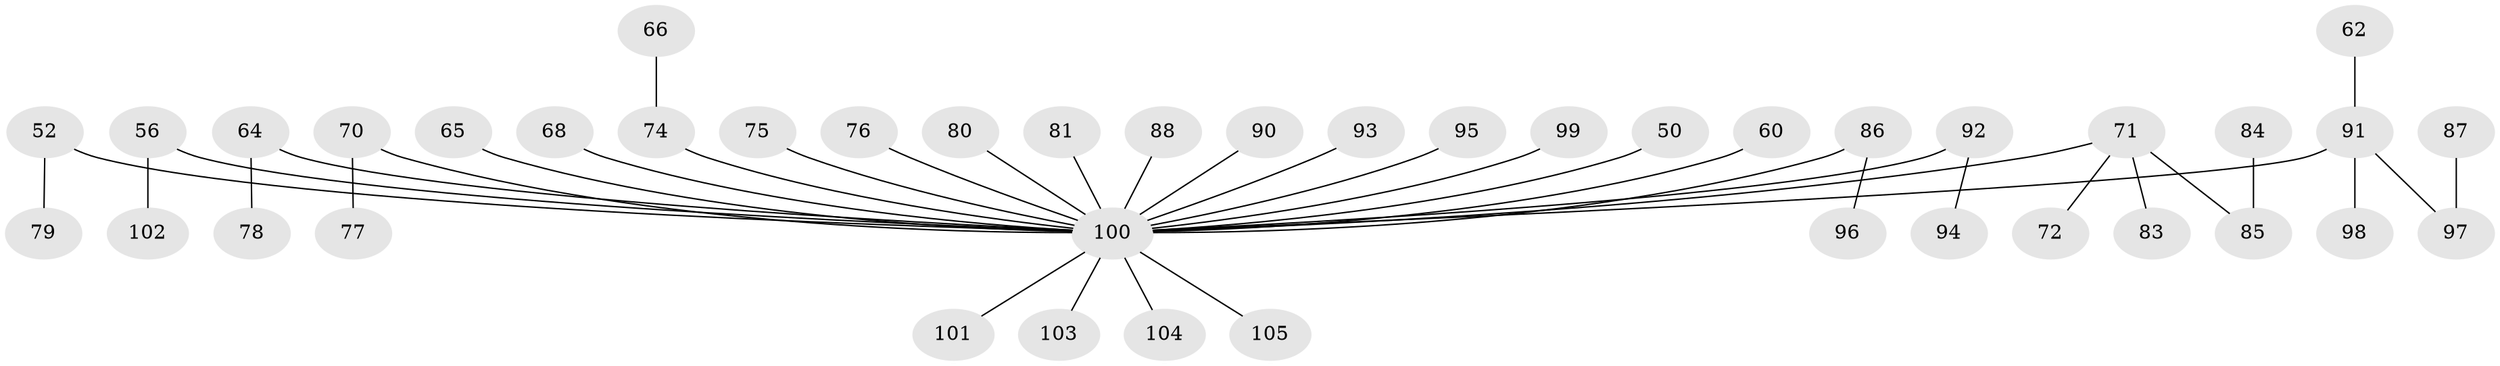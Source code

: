 // original degree distribution, {6: 0.01904761904761905, 4: 0.05714285714285714, 7: 0.009523809523809525, 3: 0.17142857142857143, 2: 0.23809523809523808, 5: 0.01904761904761905, 1: 0.4857142857142857}
// Generated by graph-tools (version 1.1) at 2025/56/03/04/25 21:56:03]
// undirected, 42 vertices, 41 edges
graph export_dot {
graph [start="1"]
  node [color=gray90,style=filled];
  50 [super="+31"];
  52;
  56;
  60;
  62;
  64;
  65 [super="+24+35+45"];
  66;
  68;
  70;
  71 [super="+4+43+39"];
  72;
  74 [super="+48"];
  75;
  76;
  77;
  78;
  79;
  80;
  81;
  83;
  84;
  85 [super="+69+73+82+63"];
  86;
  87;
  88;
  90;
  91 [super="+13"];
  92 [super="+67"];
  93;
  94;
  95;
  96;
  97 [super="+57"];
  98 [super="+16"];
  99;
  100 [super="+58+89+44+51+61+46"];
  101;
  102;
  103;
  104;
  105;
  50 -- 100;
  52 -- 79;
  52 -- 100;
  56 -- 102;
  56 -- 100;
  60 -- 100;
  62 -- 91;
  64 -- 78;
  64 -- 100;
  65 -- 100;
  66 -- 74;
  68 -- 100;
  70 -- 77;
  70 -- 100;
  71 -- 72;
  71 -- 83;
  71 -- 85;
  71 -- 100;
  74 -- 100;
  75 -- 100;
  76 -- 100;
  80 -- 100;
  81 -- 100;
  84 -- 85;
  86 -- 96;
  86 -- 100;
  87 -- 97;
  88 -- 100;
  90 -- 100;
  91 -- 97;
  91 -- 100;
  91 -- 98;
  92 -- 94;
  92 -- 100;
  93 -- 100;
  95 -- 100;
  99 -- 100;
  100 -- 101;
  100 -- 105;
  100 -- 103;
  100 -- 104;
}
